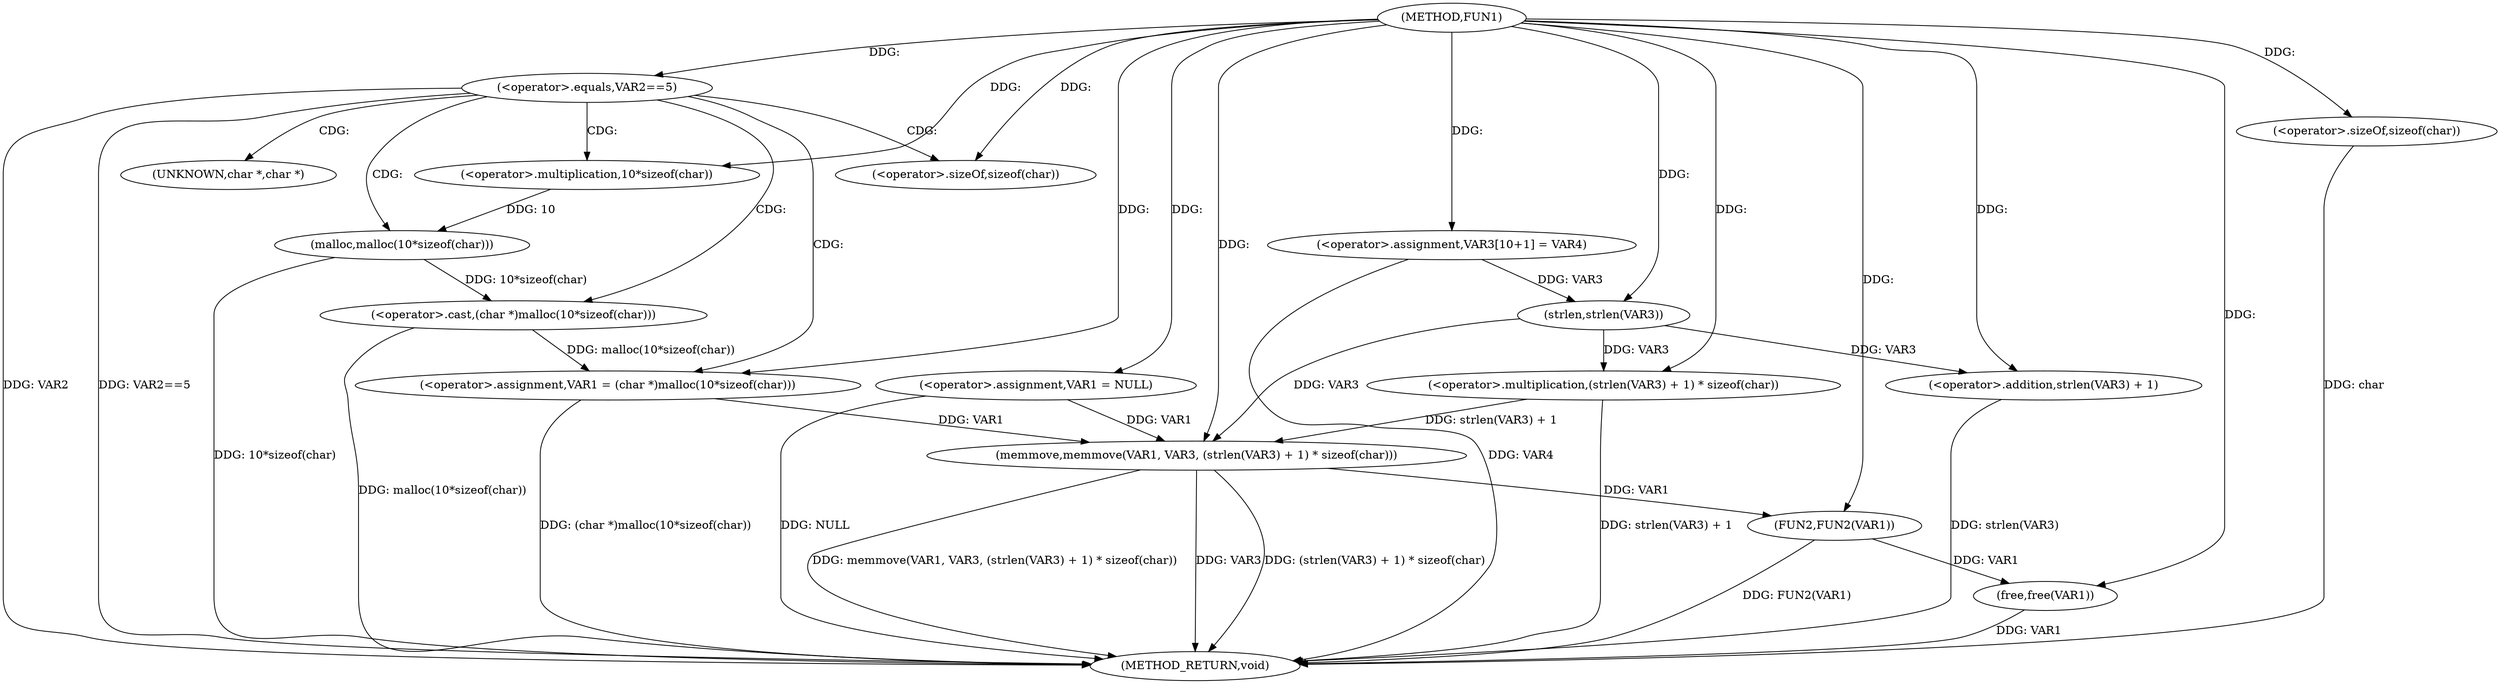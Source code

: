 digraph FUN1 {  
"1000100" [label = "(METHOD,FUN1)" ]
"1000139" [label = "(METHOD_RETURN,void)" ]
"1000103" [label = "(<operator>.assignment,VAR1 = NULL)" ]
"1000107" [label = "(<operator>.equals,VAR2==5)" ]
"1000111" [label = "(<operator>.assignment,VAR1 = (char *)malloc(10*sizeof(char)))" ]
"1000113" [label = "(<operator>.cast,(char *)malloc(10*sizeof(char)))" ]
"1000115" [label = "(malloc,malloc(10*sizeof(char)))" ]
"1000116" [label = "(<operator>.multiplication,10*sizeof(char))" ]
"1000118" [label = "(<operator>.sizeOf,sizeof(char))" ]
"1000122" [label = "(<operator>.assignment,VAR3[10+1] = VAR4)" ]
"1000125" [label = "(memmove,memmove(VAR1, VAR3, (strlen(VAR3) + 1) * sizeof(char)))" ]
"1000128" [label = "(<operator>.multiplication,(strlen(VAR3) + 1) * sizeof(char))" ]
"1000129" [label = "(<operator>.addition,strlen(VAR3) + 1)" ]
"1000130" [label = "(strlen,strlen(VAR3))" ]
"1000133" [label = "(<operator>.sizeOf,sizeof(char))" ]
"1000135" [label = "(FUN2,FUN2(VAR1))" ]
"1000137" [label = "(free,free(VAR1))" ]
"1000114" [label = "(UNKNOWN,char *,char *)" ]
  "1000129" -> "1000139"  [ label = "DDG: strlen(VAR3)"] 
  "1000125" -> "1000139"  [ label = "DDG: memmove(VAR1, VAR3, (strlen(VAR3) + 1) * sizeof(char))"] 
  "1000107" -> "1000139"  [ label = "DDG: VAR2"] 
  "1000107" -> "1000139"  [ label = "DDG: VAR2==5"] 
  "1000103" -> "1000139"  [ label = "DDG: NULL"] 
  "1000113" -> "1000139"  [ label = "DDG: malloc(10*sizeof(char))"] 
  "1000125" -> "1000139"  [ label = "DDG: VAR3"] 
  "1000122" -> "1000139"  [ label = "DDG: VAR4"] 
  "1000128" -> "1000139"  [ label = "DDG: strlen(VAR3) + 1"] 
  "1000133" -> "1000139"  [ label = "DDG: char"] 
  "1000135" -> "1000139"  [ label = "DDG: FUN2(VAR1)"] 
  "1000111" -> "1000139"  [ label = "DDG: (char *)malloc(10*sizeof(char))"] 
  "1000125" -> "1000139"  [ label = "DDG: (strlen(VAR3) + 1) * sizeof(char)"] 
  "1000137" -> "1000139"  [ label = "DDG: VAR1"] 
  "1000115" -> "1000139"  [ label = "DDG: 10*sizeof(char)"] 
  "1000100" -> "1000103"  [ label = "DDG: "] 
  "1000100" -> "1000107"  [ label = "DDG: "] 
  "1000113" -> "1000111"  [ label = "DDG: malloc(10*sizeof(char))"] 
  "1000100" -> "1000111"  [ label = "DDG: "] 
  "1000115" -> "1000113"  [ label = "DDG: 10*sizeof(char)"] 
  "1000116" -> "1000115"  [ label = "DDG: 10"] 
  "1000100" -> "1000116"  [ label = "DDG: "] 
  "1000100" -> "1000118"  [ label = "DDG: "] 
  "1000100" -> "1000122"  [ label = "DDG: "] 
  "1000103" -> "1000125"  [ label = "DDG: VAR1"] 
  "1000111" -> "1000125"  [ label = "DDG: VAR1"] 
  "1000100" -> "1000125"  [ label = "DDG: "] 
  "1000130" -> "1000125"  [ label = "DDG: VAR3"] 
  "1000128" -> "1000125"  [ label = "DDG: strlen(VAR3) + 1"] 
  "1000130" -> "1000128"  [ label = "DDG: VAR3"] 
  "1000100" -> "1000128"  [ label = "DDG: "] 
  "1000130" -> "1000129"  [ label = "DDG: VAR3"] 
  "1000122" -> "1000130"  [ label = "DDG: VAR3"] 
  "1000100" -> "1000130"  [ label = "DDG: "] 
  "1000100" -> "1000129"  [ label = "DDG: "] 
  "1000100" -> "1000133"  [ label = "DDG: "] 
  "1000125" -> "1000135"  [ label = "DDG: VAR1"] 
  "1000100" -> "1000135"  [ label = "DDG: "] 
  "1000135" -> "1000137"  [ label = "DDG: VAR1"] 
  "1000100" -> "1000137"  [ label = "DDG: "] 
  "1000107" -> "1000115"  [ label = "CDG: "] 
  "1000107" -> "1000116"  [ label = "CDG: "] 
  "1000107" -> "1000113"  [ label = "CDG: "] 
  "1000107" -> "1000118"  [ label = "CDG: "] 
  "1000107" -> "1000111"  [ label = "CDG: "] 
  "1000107" -> "1000114"  [ label = "CDG: "] 
}
